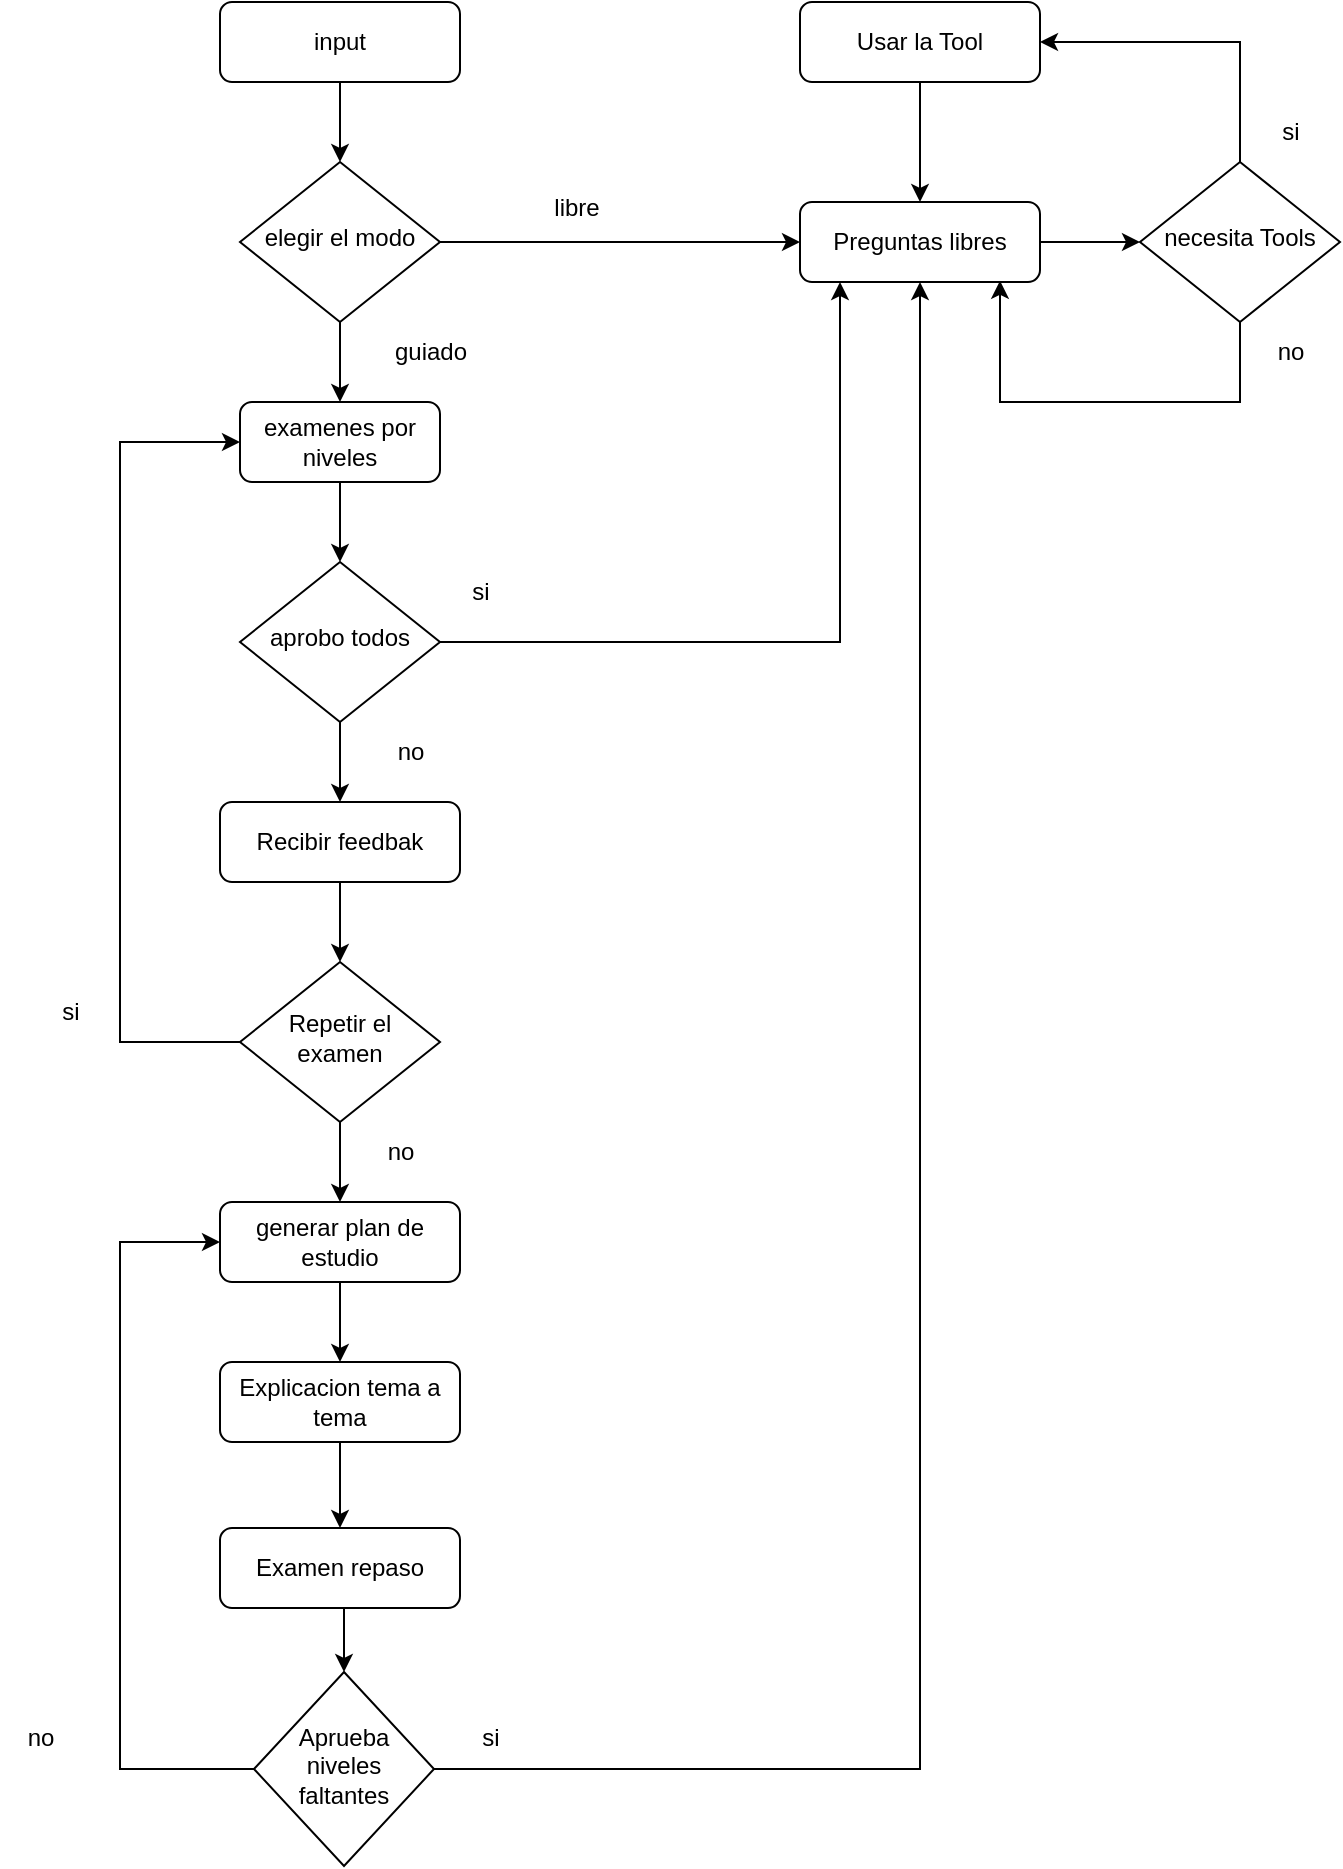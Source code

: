 <mxfile>
    <diagram id="C5RBs43oDa-KdzZeNtuy" name="Page-1">
        <mxGraphModel dx="1135" dy="507" grid="1" gridSize="10" guides="1" tooltips="1" connect="1" arrows="1" fold="1" page="1" pageScale="1" pageWidth="827" pageHeight="1169" math="0" shadow="0">
            <root>
                <mxCell id="WIyWlLk6GJQsqaUBKTNV-0"/>
                <mxCell id="WIyWlLk6GJQsqaUBKTNV-1" parent="WIyWlLk6GJQsqaUBKTNV-0"/>
                <mxCell id="3r4ACdRN58zE3fDTOP2z-26" style="edgeStyle=orthogonalEdgeStyle;rounded=0;orthogonalLoop=1;jettySize=auto;html=1;exitX=0.5;exitY=1;exitDx=0;exitDy=0;entryX=0.5;entryY=0;entryDx=0;entryDy=0;" parent="WIyWlLk6GJQsqaUBKTNV-1" source="WIyWlLk6GJQsqaUBKTNV-3" target="WIyWlLk6GJQsqaUBKTNV-6" edge="1">
                    <mxGeometry relative="1" as="geometry"/>
                </mxCell>
                <mxCell id="WIyWlLk6GJQsqaUBKTNV-3" value="input" style="rounded=1;whiteSpace=wrap;html=1;fontSize=12;glass=0;strokeWidth=1;shadow=0;" parent="WIyWlLk6GJQsqaUBKTNV-1" vertex="1">
                    <mxGeometry x="170" y="40" width="120" height="40" as="geometry"/>
                </mxCell>
                <mxCell id="3r4ACdRN58zE3fDTOP2z-27" value="" style="edgeStyle=orthogonalEdgeStyle;rounded=0;orthogonalLoop=1;jettySize=auto;exitX=1;exitY=0.5;exitDx=0;exitDy=0;entryX=0;entryY=0.5;entryDx=0;entryDy=0;textShadow=0;labelBorderColor=none;html=1;strokeColor=default;" parent="WIyWlLk6GJQsqaUBKTNV-1" source="WIyWlLk6GJQsqaUBKTNV-6" target="WIyWlLk6GJQsqaUBKTNV-7" edge="1">
                    <mxGeometry relative="1" as="geometry"/>
                </mxCell>
                <mxCell id="3r4ACdRN58zE3fDTOP2z-28" style="edgeStyle=orthogonalEdgeStyle;rounded=0;orthogonalLoop=1;jettySize=auto;html=1;exitX=0.5;exitY=1;exitDx=0;exitDy=0;entryX=0.5;entryY=0;entryDx=0;entryDy=0;" parent="WIyWlLk6GJQsqaUBKTNV-1" source="WIyWlLk6GJQsqaUBKTNV-6" target="3r4ACdRN58zE3fDTOP2z-0" edge="1">
                    <mxGeometry relative="1" as="geometry"/>
                </mxCell>
                <mxCell id="WIyWlLk6GJQsqaUBKTNV-6" value="elegir el modo" style="rhombus;whiteSpace=wrap;html=1;shadow=0;fontFamily=Helvetica;fontSize=12;align=center;strokeWidth=1;spacing=6;spacingTop=-4;" parent="WIyWlLk6GJQsqaUBKTNV-1" vertex="1">
                    <mxGeometry x="180" y="120" width="100" height="80" as="geometry"/>
                </mxCell>
                <mxCell id="3r4ACdRN58zE3fDTOP2z-48" style="edgeStyle=orthogonalEdgeStyle;rounded=0;orthogonalLoop=1;jettySize=auto;html=1;exitX=1;exitY=0.5;exitDx=0;exitDy=0;entryX=0;entryY=0.5;entryDx=0;entryDy=0;" parent="WIyWlLk6GJQsqaUBKTNV-1" source="WIyWlLk6GJQsqaUBKTNV-7" target="3r4ACdRN58zE3fDTOP2z-43" edge="1">
                    <mxGeometry relative="1" as="geometry"/>
                </mxCell>
                <mxCell id="WIyWlLk6GJQsqaUBKTNV-7" value="Preguntas libres" style="rounded=1;whiteSpace=wrap;html=1;fontSize=12;glass=0;strokeWidth=1;shadow=0;" parent="WIyWlLk6GJQsqaUBKTNV-1" vertex="1">
                    <mxGeometry x="460" y="140" width="120" height="40" as="geometry"/>
                </mxCell>
                <mxCell id="3r4ACdRN58zE3fDTOP2z-32" style="edgeStyle=orthogonalEdgeStyle;rounded=0;orthogonalLoop=1;jettySize=auto;html=1;exitX=0.5;exitY=1;exitDx=0;exitDy=0;entryX=0.5;entryY=0;entryDx=0;entryDy=0;" parent="WIyWlLk6GJQsqaUBKTNV-1" source="WIyWlLk6GJQsqaUBKTNV-11" target="3r4ACdRN58zE3fDTOP2z-6" edge="1">
                    <mxGeometry relative="1" as="geometry"/>
                </mxCell>
                <mxCell id="WIyWlLk6GJQsqaUBKTNV-11" value="Recibir feedbak" style="rounded=1;whiteSpace=wrap;html=1;fontSize=12;glass=0;strokeWidth=1;shadow=0;" parent="WIyWlLk6GJQsqaUBKTNV-1" vertex="1">
                    <mxGeometry x="170" y="440" width="120" height="40" as="geometry"/>
                </mxCell>
                <mxCell id="3r4ACdRN58zE3fDTOP2z-29" style="edgeStyle=orthogonalEdgeStyle;rounded=0;orthogonalLoop=1;jettySize=auto;html=1;exitX=0.5;exitY=1;exitDx=0;exitDy=0;entryX=0.5;entryY=0;entryDx=0;entryDy=0;" parent="WIyWlLk6GJQsqaUBKTNV-1" source="3r4ACdRN58zE3fDTOP2z-0" target="3r4ACdRN58zE3fDTOP2z-2" edge="1">
                    <mxGeometry relative="1" as="geometry"/>
                </mxCell>
                <mxCell id="3r4ACdRN58zE3fDTOP2z-0" value="examenes por niveles" style="rounded=1;whiteSpace=wrap;html=1;fontSize=12;glass=0;strokeWidth=1;shadow=0;" parent="WIyWlLk6GJQsqaUBKTNV-1" vertex="1">
                    <mxGeometry x="180" y="240" width="100" height="40" as="geometry"/>
                </mxCell>
                <mxCell id="3r4ACdRN58zE3fDTOP2z-31" style="edgeStyle=orthogonalEdgeStyle;rounded=0;orthogonalLoop=1;jettySize=auto;html=1;exitX=0.5;exitY=1;exitDx=0;exitDy=0;entryX=0.5;entryY=0;entryDx=0;entryDy=0;" parent="WIyWlLk6GJQsqaUBKTNV-1" source="3r4ACdRN58zE3fDTOP2z-2" target="WIyWlLk6GJQsqaUBKTNV-11" edge="1">
                    <mxGeometry relative="1" as="geometry"/>
                </mxCell>
                <mxCell id="3r4ACdRN58zE3fDTOP2z-44" style="edgeStyle=orthogonalEdgeStyle;rounded=0;orthogonalLoop=1;jettySize=auto;html=1;exitX=1;exitY=0.5;exitDx=0;exitDy=0;entryX=0.171;entryY=0.984;entryDx=0;entryDy=0;entryPerimeter=0;" parent="WIyWlLk6GJQsqaUBKTNV-1" source="3r4ACdRN58zE3fDTOP2z-2" target="WIyWlLk6GJQsqaUBKTNV-7" edge="1">
                    <mxGeometry relative="1" as="geometry">
                        <Array as="points">
                            <mxPoint x="480" y="360"/>
                            <mxPoint x="480" y="180"/>
                            <mxPoint x="481" y="180"/>
                        </Array>
                    </mxGeometry>
                </mxCell>
                <mxCell id="3r4ACdRN58zE3fDTOP2z-2" value="aprobo todos" style="rhombus;whiteSpace=wrap;html=1;shadow=0;fontFamily=Helvetica;fontSize=12;align=center;strokeWidth=1;spacing=6;spacingTop=-4;" parent="WIyWlLk6GJQsqaUBKTNV-1" vertex="1">
                    <mxGeometry x="180" y="320" width="100" height="80" as="geometry"/>
                </mxCell>
                <mxCell id="3r4ACdRN58zE3fDTOP2z-33" style="edgeStyle=orthogonalEdgeStyle;rounded=0;orthogonalLoop=1;jettySize=auto;html=1;exitX=0;exitY=0.5;exitDx=0;exitDy=0;entryX=0;entryY=0.5;entryDx=0;entryDy=0;" parent="WIyWlLk6GJQsqaUBKTNV-1" source="3r4ACdRN58zE3fDTOP2z-6" target="3r4ACdRN58zE3fDTOP2z-0" edge="1">
                    <mxGeometry relative="1" as="geometry">
                        <Array as="points">
                            <mxPoint x="120" y="560"/>
                            <mxPoint x="120" y="260"/>
                        </Array>
                    </mxGeometry>
                </mxCell>
                <mxCell id="3r4ACdRN58zE3fDTOP2z-34" style="edgeStyle=orthogonalEdgeStyle;rounded=0;orthogonalLoop=1;jettySize=auto;html=1;exitX=0.5;exitY=1;exitDx=0;exitDy=0;entryX=0.5;entryY=0;entryDx=0;entryDy=0;" parent="WIyWlLk6GJQsqaUBKTNV-1" source="3r4ACdRN58zE3fDTOP2z-6" target="3r4ACdRN58zE3fDTOP2z-8" edge="1">
                    <mxGeometry relative="1" as="geometry"/>
                </mxCell>
                <mxCell id="3r4ACdRN58zE3fDTOP2z-6" value="Repetir el examen" style="rhombus;whiteSpace=wrap;html=1;shadow=0;fontFamily=Helvetica;fontSize=12;align=center;strokeWidth=1;spacing=6;spacingTop=-4;" parent="WIyWlLk6GJQsqaUBKTNV-1" vertex="1">
                    <mxGeometry x="180" y="520" width="100" height="80" as="geometry"/>
                </mxCell>
                <mxCell id="3r4ACdRN58zE3fDTOP2z-35" style="edgeStyle=orthogonalEdgeStyle;rounded=0;orthogonalLoop=1;jettySize=auto;html=1;exitX=0.5;exitY=1;exitDx=0;exitDy=0;" parent="WIyWlLk6GJQsqaUBKTNV-1" source="3r4ACdRN58zE3fDTOP2z-8" target="3r4ACdRN58zE3fDTOP2z-9" edge="1">
                    <mxGeometry relative="1" as="geometry"/>
                </mxCell>
                <mxCell id="3r4ACdRN58zE3fDTOP2z-8" value="generar plan de estudio" style="rounded=1;whiteSpace=wrap;html=1;fontSize=12;glass=0;strokeWidth=1;shadow=0;" parent="WIyWlLk6GJQsqaUBKTNV-1" vertex="1">
                    <mxGeometry x="170" y="640" width="120" height="40" as="geometry"/>
                </mxCell>
                <mxCell id="3" style="edgeStyle=none;html=1;exitX=0.5;exitY=1;exitDx=0;exitDy=0;entryX=0.5;entryY=0;entryDx=0;entryDy=0;" edge="1" parent="WIyWlLk6GJQsqaUBKTNV-1" source="3r4ACdRN58zE3fDTOP2z-9" target="3r4ACdRN58zE3fDTOP2z-18">
                    <mxGeometry relative="1" as="geometry"/>
                </mxCell>
                <mxCell id="3r4ACdRN58zE3fDTOP2z-9" value="Explicacion tema a tema" style="rounded=1;whiteSpace=wrap;html=1;fontSize=12;glass=0;strokeWidth=1;shadow=0;" parent="WIyWlLk6GJQsqaUBKTNV-1" vertex="1">
                    <mxGeometry x="170" y="720" width="120" height="40" as="geometry"/>
                </mxCell>
                <mxCell id="3r4ACdRN58zE3fDTOP2z-38" style="edgeStyle=orthogonalEdgeStyle;rounded=0;orthogonalLoop=1;jettySize=auto;html=1;exitX=0.5;exitY=1;exitDx=0;exitDy=0;entryX=0.5;entryY=0;entryDx=0;entryDy=0;" parent="WIyWlLk6GJQsqaUBKTNV-1" source="3r4ACdRN58zE3fDTOP2z-18" target="3r4ACdRN58zE3fDTOP2z-20" edge="1">
                    <mxGeometry relative="1" as="geometry"/>
                </mxCell>
                <mxCell id="3r4ACdRN58zE3fDTOP2z-18" value="Examen repaso" style="rounded=1;whiteSpace=wrap;html=1;fontSize=12;glass=0;strokeWidth=1;shadow=0;" parent="WIyWlLk6GJQsqaUBKTNV-1" vertex="1">
                    <mxGeometry x="170" y="803" width="120" height="40" as="geometry"/>
                </mxCell>
                <mxCell id="3r4ACdRN58zE3fDTOP2z-39" style="edgeStyle=orthogonalEdgeStyle;rounded=0;orthogonalLoop=1;jettySize=auto;html=1;exitX=1;exitY=0.5;exitDx=0;exitDy=0;entryX=0.5;entryY=1;entryDx=0;entryDy=0;" parent="WIyWlLk6GJQsqaUBKTNV-1" source="3r4ACdRN58zE3fDTOP2z-20" target="WIyWlLk6GJQsqaUBKTNV-7" edge="1">
                    <mxGeometry relative="1" as="geometry">
                        <mxPoint x="541" y="182" as="targetPoint"/>
                        <Array as="points">
                            <mxPoint x="520" y="923"/>
                        </Array>
                    </mxGeometry>
                </mxCell>
                <mxCell id="3r4ACdRN58zE3fDTOP2z-42" style="edgeStyle=orthogonalEdgeStyle;rounded=0;orthogonalLoop=1;jettySize=auto;html=1;exitX=0;exitY=0.5;exitDx=0;exitDy=0;entryX=0;entryY=0.5;entryDx=0;entryDy=0;" parent="WIyWlLk6GJQsqaUBKTNV-1" source="3r4ACdRN58zE3fDTOP2z-20" target="3r4ACdRN58zE3fDTOP2z-8" edge="1">
                    <mxGeometry relative="1" as="geometry">
                        <Array as="points">
                            <mxPoint x="120" y="923"/>
                            <mxPoint x="120" y="660"/>
                        </Array>
                        <mxPoint x="120" y="660" as="targetPoint"/>
                    </mxGeometry>
                </mxCell>
                <mxCell id="3r4ACdRN58zE3fDTOP2z-20" value="Aprueba niveles faltantes" style="rhombus;whiteSpace=wrap;html=1;shadow=0;fontFamily=Helvetica;fontSize=12;align=center;strokeWidth=1;spacing=6;spacingTop=-4;" parent="WIyWlLk6GJQsqaUBKTNV-1" vertex="1">
                    <mxGeometry x="187" y="875" width="90" height="97" as="geometry"/>
                </mxCell>
                <mxCell id="3r4ACdRN58zE3fDTOP2z-46" style="edgeStyle=orthogonalEdgeStyle;rounded=0;orthogonalLoop=1;jettySize=auto;html=1;exitX=0.5;exitY=0;exitDx=0;exitDy=0;entryX=1;entryY=0.5;entryDx=0;entryDy=0;" parent="WIyWlLk6GJQsqaUBKTNV-1" source="3r4ACdRN58zE3fDTOP2z-43" target="3r4ACdRN58zE3fDTOP2z-45" edge="1">
                    <mxGeometry relative="1" as="geometry"/>
                </mxCell>
                <mxCell id="3r4ACdRN58zE3fDTOP2z-49" style="edgeStyle=orthogonalEdgeStyle;rounded=0;orthogonalLoop=1;jettySize=auto;html=1;exitX=0.5;exitY=1;exitDx=0;exitDy=0;entryX=0.832;entryY=0.984;entryDx=0;entryDy=0;entryPerimeter=0;horizontal=1;fontStyle=0;flowAnimation=0;shadow=0;" parent="WIyWlLk6GJQsqaUBKTNV-1" source="3r4ACdRN58zE3fDTOP2z-43" target="WIyWlLk6GJQsqaUBKTNV-7" edge="1">
                    <mxGeometry relative="1" as="geometry">
                        <Array as="points">
                            <mxPoint x="680" y="240"/>
                            <mxPoint x="560" y="240"/>
                            <mxPoint x="560" y="179"/>
                        </Array>
                    </mxGeometry>
                </mxCell>
                <mxCell id="3r4ACdRN58zE3fDTOP2z-43" value="necesita Tools" style="rhombus;whiteSpace=wrap;html=1;shadow=0;fontFamily=Helvetica;fontSize=12;align=center;strokeWidth=1;spacing=6;spacingTop=-4;" parent="WIyWlLk6GJQsqaUBKTNV-1" vertex="1">
                    <mxGeometry x="630" y="120" width="100" height="80" as="geometry"/>
                </mxCell>
                <mxCell id="3r4ACdRN58zE3fDTOP2z-47" style="edgeStyle=orthogonalEdgeStyle;rounded=0;orthogonalLoop=1;jettySize=auto;html=1;exitX=0.5;exitY=1;exitDx=0;exitDy=0;entryX=0.5;entryY=0;entryDx=0;entryDy=0;" parent="WIyWlLk6GJQsqaUBKTNV-1" source="3r4ACdRN58zE3fDTOP2z-45" target="WIyWlLk6GJQsqaUBKTNV-7" edge="1">
                    <mxGeometry relative="1" as="geometry"/>
                </mxCell>
                <mxCell id="3r4ACdRN58zE3fDTOP2z-45" value="Usar la Tool" style="rounded=1;whiteSpace=wrap;html=1;fontSize=12;glass=0;strokeWidth=1;shadow=0;" parent="WIyWlLk6GJQsqaUBKTNV-1" vertex="1">
                    <mxGeometry x="460" y="40" width="120" height="40" as="geometry"/>
                </mxCell>
                <mxCell id="3r4ACdRN58zE3fDTOP2z-53" value="libre" style="text;html=1;align=center;verticalAlign=middle;resizable=0;points=[];autosize=1;strokeColor=none;fillColor=none;" parent="WIyWlLk6GJQsqaUBKTNV-1" vertex="1">
                    <mxGeometry x="323" y="128" width="50" height="30" as="geometry"/>
                </mxCell>
                <mxCell id="3r4ACdRN58zE3fDTOP2z-54" value="guiado" style="text;html=1;align=center;verticalAlign=middle;resizable=0;points=[];autosize=1;strokeColor=none;fillColor=none;" parent="WIyWlLk6GJQsqaUBKTNV-1" vertex="1">
                    <mxGeometry x="245" y="200" width="60" height="30" as="geometry"/>
                </mxCell>
                <mxCell id="3r4ACdRN58zE3fDTOP2z-55" value="si" style="text;html=1;align=center;verticalAlign=middle;resizable=0;points=[];autosize=1;strokeColor=none;fillColor=none;" parent="WIyWlLk6GJQsqaUBKTNV-1" vertex="1">
                    <mxGeometry x="285" y="320" width="30" height="30" as="geometry"/>
                </mxCell>
                <mxCell id="3r4ACdRN58zE3fDTOP2z-57" value="si" style="text;html=1;align=center;verticalAlign=middle;resizable=0;points=[];autosize=1;strokeColor=none;fillColor=none;" parent="WIyWlLk6GJQsqaUBKTNV-1" vertex="1">
                    <mxGeometry x="80" y="530" width="30" height="30" as="geometry"/>
                </mxCell>
                <mxCell id="3r4ACdRN58zE3fDTOP2z-58" value="no" style="text;html=1;align=center;verticalAlign=middle;resizable=0;points=[];autosize=1;strokeColor=none;fillColor=none;" parent="WIyWlLk6GJQsqaUBKTNV-1" vertex="1">
                    <mxGeometry x="245" y="400" width="40" height="30" as="geometry"/>
                </mxCell>
                <mxCell id="3r4ACdRN58zE3fDTOP2z-59" value="no" style="text;html=1;align=center;verticalAlign=middle;resizable=0;points=[];autosize=1;strokeColor=none;fillColor=none;" parent="WIyWlLk6GJQsqaUBKTNV-1" vertex="1">
                    <mxGeometry x="240" y="600" width="40" height="30" as="geometry"/>
                </mxCell>
                <mxCell id="3r4ACdRN58zE3fDTOP2z-61" value="no" style="text;html=1;align=center;verticalAlign=middle;resizable=0;points=[];autosize=1;strokeColor=none;fillColor=none;" parent="WIyWlLk6GJQsqaUBKTNV-1" vertex="1">
                    <mxGeometry x="60" y="893" width="40" height="30" as="geometry"/>
                </mxCell>
                <mxCell id="3r4ACdRN58zE3fDTOP2z-63" value="si" style="text;html=1;align=center;verticalAlign=middle;resizable=0;points=[];autosize=1;strokeColor=none;fillColor=none;" parent="WIyWlLk6GJQsqaUBKTNV-1" vertex="1">
                    <mxGeometry x="290" y="893" width="30" height="30" as="geometry"/>
                </mxCell>
                <mxCell id="0" value="si" style="text;html=1;align=center;verticalAlign=middle;resizable=0;points=[];autosize=1;strokeColor=none;fillColor=none;" parent="WIyWlLk6GJQsqaUBKTNV-1" vertex="1">
                    <mxGeometry x="690" y="90" width="30" height="30" as="geometry"/>
                </mxCell>
                <mxCell id="1" value="no" style="text;html=1;align=center;verticalAlign=middle;resizable=0;points=[];autosize=1;strokeColor=none;fillColor=none;" parent="WIyWlLk6GJQsqaUBKTNV-1" vertex="1">
                    <mxGeometry x="685" y="200" width="40" height="30" as="geometry"/>
                </mxCell>
            </root>
        </mxGraphModel>
    </diagram>
</mxfile>